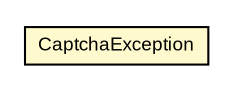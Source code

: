 #!/usr/local/bin/dot
#
# Class diagram 
# Generated by UmlGraph version 4.6 (http://www.spinellis.gr/sw/umlgraph)
#

digraph G {
	edge [fontname="arial",fontsize=10,labelfontname="arial",labelfontsize=10];
	node [fontname="arial",fontsize=10,shape=plaintext];
	// com.octo.captcha.CaptchaException
	c57 [label=<<table border="0" cellborder="1" cellspacing="0" cellpadding="2" port="p" bgcolor="lemonChiffon" href="./CaptchaException.html">
		<tr><td><table border="0" cellspacing="0" cellpadding="1">
			<tr><td> CaptchaException </td></tr>
		</table></td></tr>
		</table>>, fontname="arial", fontcolor="black", fontsize=9.0];
}

